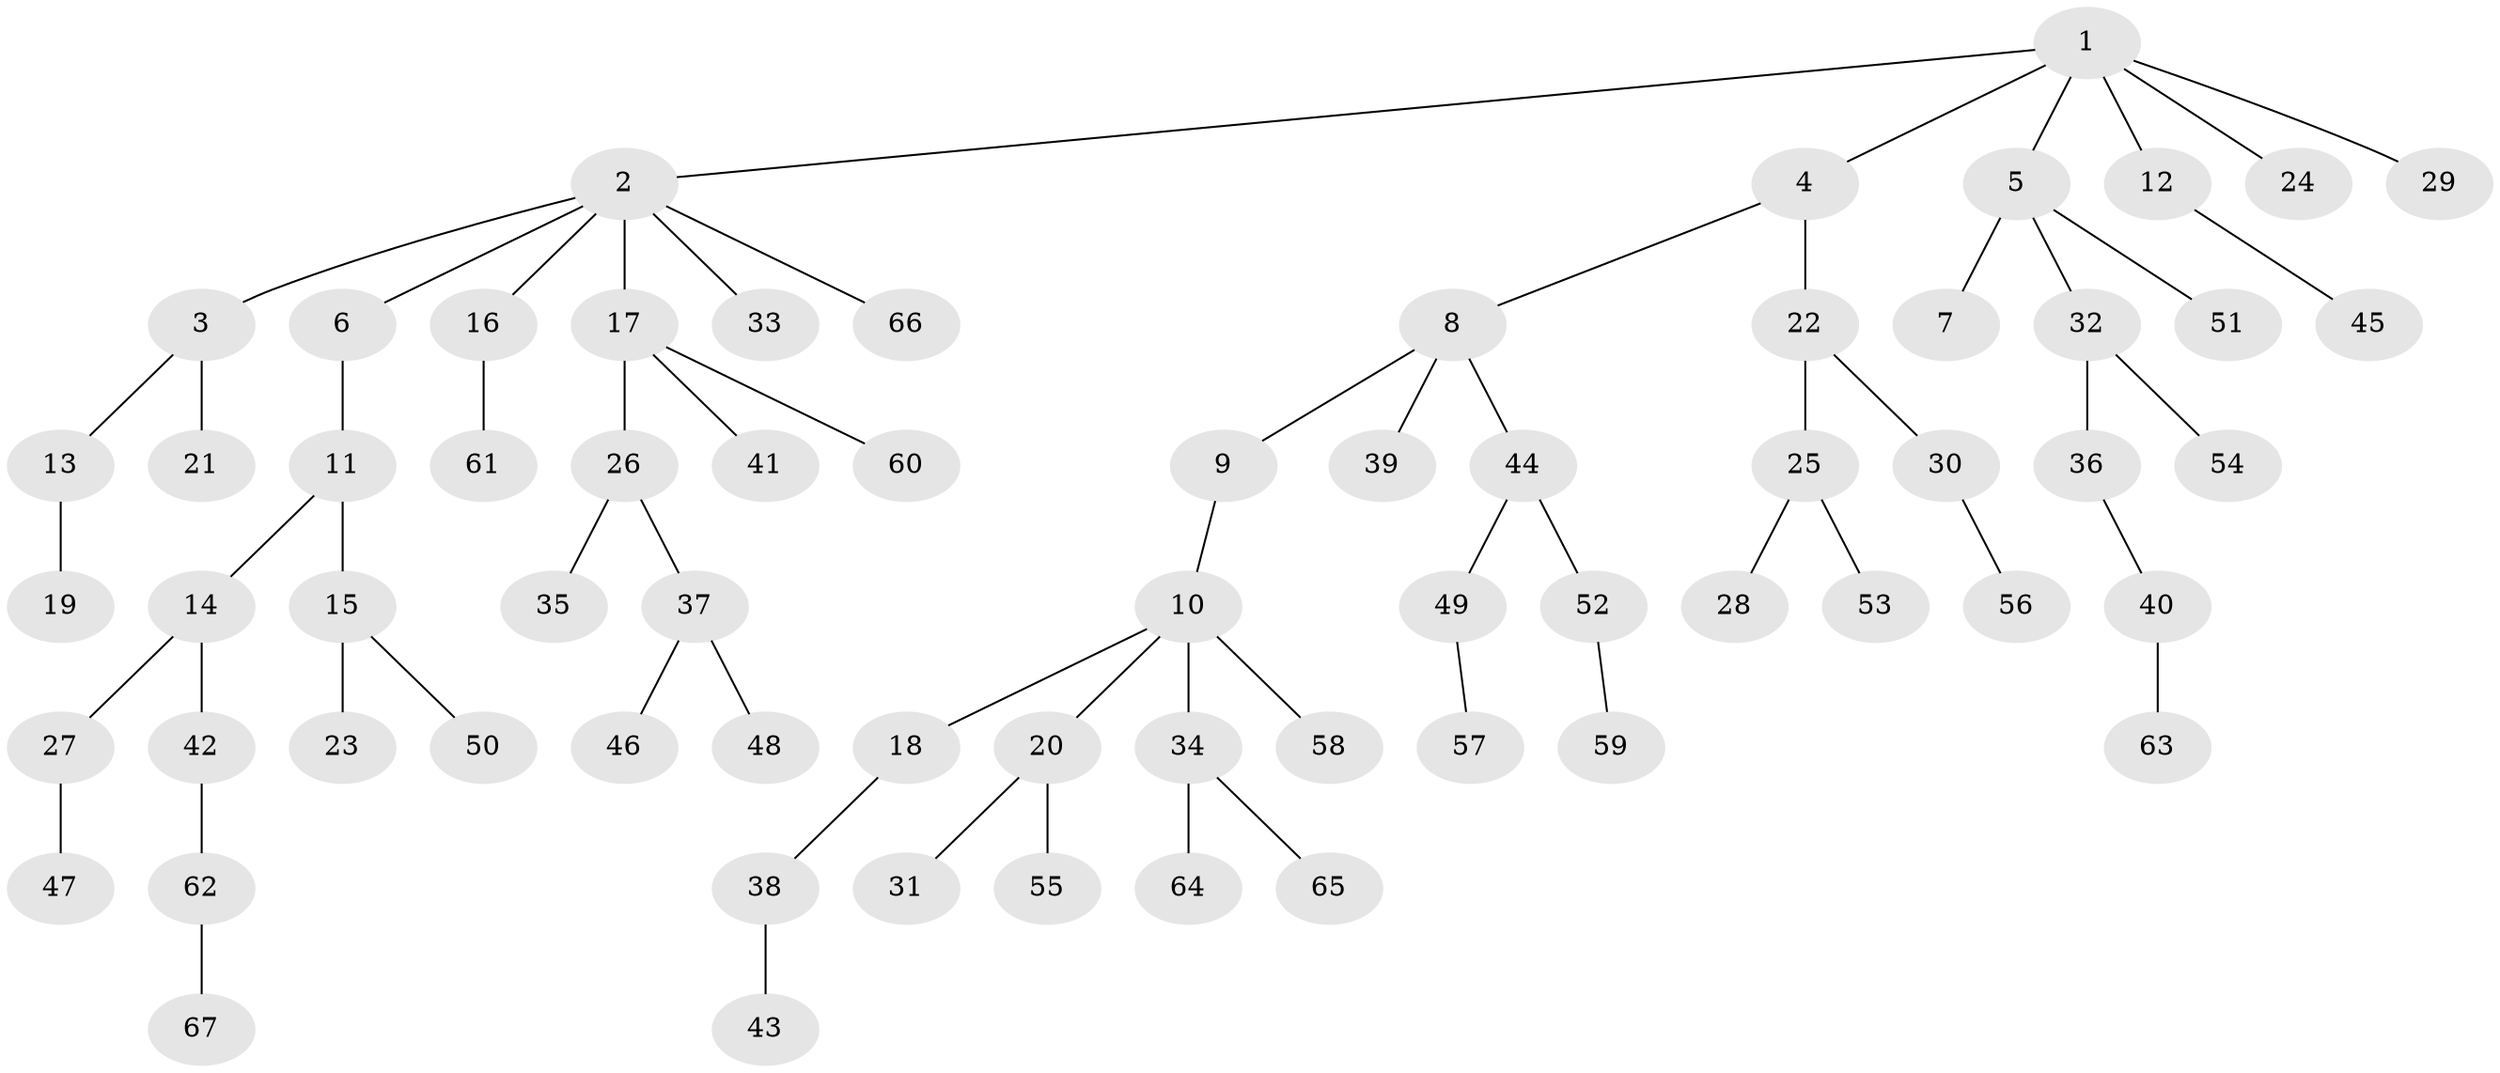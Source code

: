 // coarse degree distribution, {11: 0.021739130434782608, 3: 0.15217391304347827, 4: 0.043478260869565216, 1: 0.5652173913043478, 6: 0.021739130434782608, 2: 0.1956521739130435}
// Generated by graph-tools (version 1.1) at 2025/52/02/27/25 19:52:12]
// undirected, 67 vertices, 66 edges
graph export_dot {
graph [start="1"]
  node [color=gray90,style=filled];
  1;
  2;
  3;
  4;
  5;
  6;
  7;
  8;
  9;
  10;
  11;
  12;
  13;
  14;
  15;
  16;
  17;
  18;
  19;
  20;
  21;
  22;
  23;
  24;
  25;
  26;
  27;
  28;
  29;
  30;
  31;
  32;
  33;
  34;
  35;
  36;
  37;
  38;
  39;
  40;
  41;
  42;
  43;
  44;
  45;
  46;
  47;
  48;
  49;
  50;
  51;
  52;
  53;
  54;
  55;
  56;
  57;
  58;
  59;
  60;
  61;
  62;
  63;
  64;
  65;
  66;
  67;
  1 -- 2;
  1 -- 4;
  1 -- 5;
  1 -- 12;
  1 -- 24;
  1 -- 29;
  2 -- 3;
  2 -- 6;
  2 -- 16;
  2 -- 17;
  2 -- 33;
  2 -- 66;
  3 -- 13;
  3 -- 21;
  4 -- 8;
  4 -- 22;
  5 -- 7;
  5 -- 32;
  5 -- 51;
  6 -- 11;
  8 -- 9;
  8 -- 39;
  8 -- 44;
  9 -- 10;
  10 -- 18;
  10 -- 20;
  10 -- 34;
  10 -- 58;
  11 -- 14;
  11 -- 15;
  12 -- 45;
  13 -- 19;
  14 -- 27;
  14 -- 42;
  15 -- 23;
  15 -- 50;
  16 -- 61;
  17 -- 26;
  17 -- 41;
  17 -- 60;
  18 -- 38;
  20 -- 31;
  20 -- 55;
  22 -- 25;
  22 -- 30;
  25 -- 28;
  25 -- 53;
  26 -- 35;
  26 -- 37;
  27 -- 47;
  30 -- 56;
  32 -- 36;
  32 -- 54;
  34 -- 64;
  34 -- 65;
  36 -- 40;
  37 -- 46;
  37 -- 48;
  38 -- 43;
  40 -- 63;
  42 -- 62;
  44 -- 49;
  44 -- 52;
  49 -- 57;
  52 -- 59;
  62 -- 67;
}
